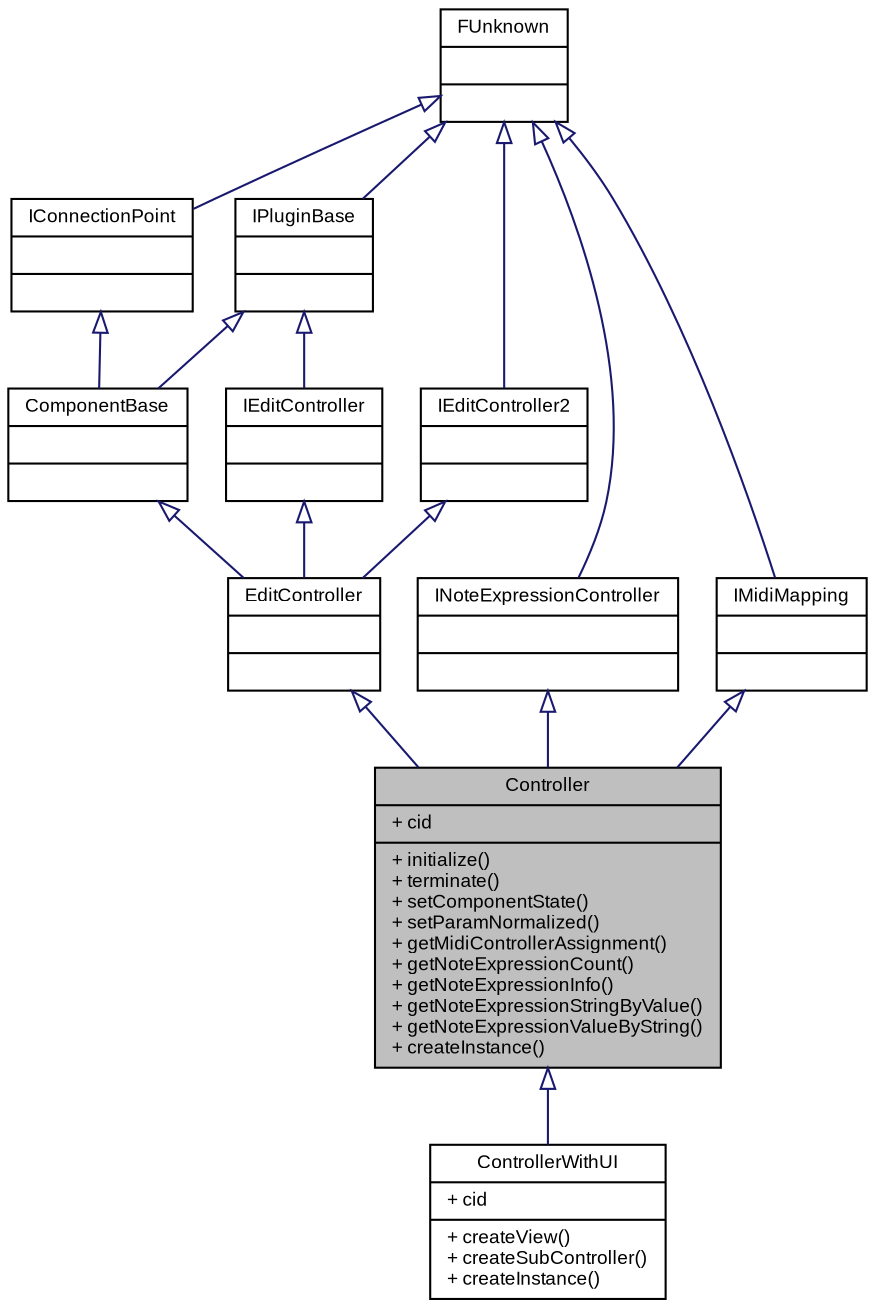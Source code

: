 digraph G
{
  bgcolor="transparent";
  edge [fontname="Arial",fontsize="9",labelfontname="Arial",labelfontsize="9"];
  node [fontname="Arial",fontsize="9",shape=record];
  Node1 [label="{Controller\n|+ cid\l|+ initialize()\l+ terminate()\l+ setComponentState()\l+ setParamNormalized()\l+ getMidiControllerAssignment()\l+ getNoteExpressionCount()\l+ getNoteExpressionInfo()\l+ getNoteExpressionStringByValue()\l+ getNoteExpressionValueByString()\l+ createInstance()\l}",height=0.2,width=0.4,color="black", fillcolor="grey75", style="filled" fontcolor="black"];
  Node2 -> Node1 [dir=back,color="midnightblue",fontsize="9",style="solid",arrowtail="empty",fontname="Arial"];
  Node2 [label="{EditController\n||}",height=0.2,width=0.4,color="black",URL="vstsdk.tag$classSteinberg_1_1Vst_1_1EditController.html"];
  Node3 -> Node2 [dir=back,color="midnightblue",fontsize="9",style="solid",arrowtail="empty",fontname="Arial"];
  Node3 [label="{ComponentBase\n||}",height=0.2,width=0.4,color="black",URL="vstsdk.tag$classSteinberg_1_1Vst_1_1ComponentBase.html"];
  Node4 -> Node3 [dir=back,color="midnightblue",fontsize="9",style="solid",arrowtail="empty",fontname="Arial"];
  Node4 [label="{IPluginBase\n||}",height=0.2,width=0.4,color="black",URL="base.tag$classSteinberg_1_1IPluginBase.html"];
  Node5 -> Node4 [dir=back,color="midnightblue",fontsize="9",style="solid",arrowtail="empty",fontname="Arial"];
  Node5 [label="{FUnknown\n||}",height=0.2,width=0.4,color="black",URL="base.tag$classSteinberg_1_1FUnknown.html"];
  Node6 -> Node3 [dir=back,color="midnightblue",fontsize="9",style="solid",arrowtail="empty",fontname="Arial"];
  Node6 [label="{IConnectionPoint\n||}",height=0.2,width=0.4,color="black",URL="vstinterfaces.tag$classSteinberg_1_1Vst_1_1IConnectionPoint.html"];
  Node5 -> Node6 [dir=back,color="midnightblue",fontsize="9",style="solid",arrowtail="empty",fontname="Arial"];
  Node7 -> Node2 [dir=back,color="midnightblue",fontsize="9",style="solid",arrowtail="empty",fontname="Arial"];
  Node7 [label="{IEditController\n||}",height=0.2,width=0.4,color="black",URL="vstinterfaces.tag$classSteinberg_1_1Vst_1_1IEditController.html"];
  Node4 -> Node7 [dir=back,color="midnightblue",fontsize="9",style="solid",arrowtail="empty",fontname="Arial"];
  Node8 -> Node2 [dir=back,color="midnightblue",fontsize="9",style="solid",arrowtail="empty",fontname="Arial"];
  Node8 [label="{IEditController2\n||}",height=0.2,width=0.4,color="black",URL="vstinterfaces.tag$classSteinberg_1_1Vst_1_1IEditController2.html"];
  Node5 -> Node8 [dir=back,color="midnightblue",fontsize="9",style="solid",arrowtail="empty",fontname="Arial"];
  Node9 -> Node1 [dir=back,color="midnightblue",fontsize="9",style="solid",arrowtail="empty",fontname="Arial"];
  Node9 [label="{INoteExpressionController\n||}",height=0.2,width=0.4,color="black",URL="vstinterfaces.tag$classSteinberg_1_1Vst_1_1INoteExpressionController.html"];
  Node5 -> Node9 [dir=back,color="midnightblue",fontsize="9",style="solid",arrowtail="empty",fontname="Arial"];
  Node10 -> Node1 [dir=back,color="midnightblue",fontsize="9",style="solid",arrowtail="empty",fontname="Arial"];
  Node10 [label="{IMidiMapping\n||}",height=0.2,width=0.4,color="black",URL="vstinterfaces.tag$classSteinberg_1_1Vst_1_1IMidiMapping.html"];
  Node5 -> Node10 [dir=back,color="midnightblue",fontsize="9",style="solid",arrowtail="empty",fontname="Arial"];
  Node1 -> Node11 [dir=back,color="midnightblue",fontsize="9",style="solid",arrowtail="empty",fontname="Arial"];
  Node11 [label="{ControllerWithUI\n|+ cid\l|+ createView()\l+ createSubController()\l+ createInstance()\l}",height=0.2,width=0.4,color="black",URL="$classSteinberg_1_1Vst_1_1NoteExpressionSynth_1_1ControllerWithUI.html",tooltip="Example Note Expression Audio Controller + User Interface."];
}
